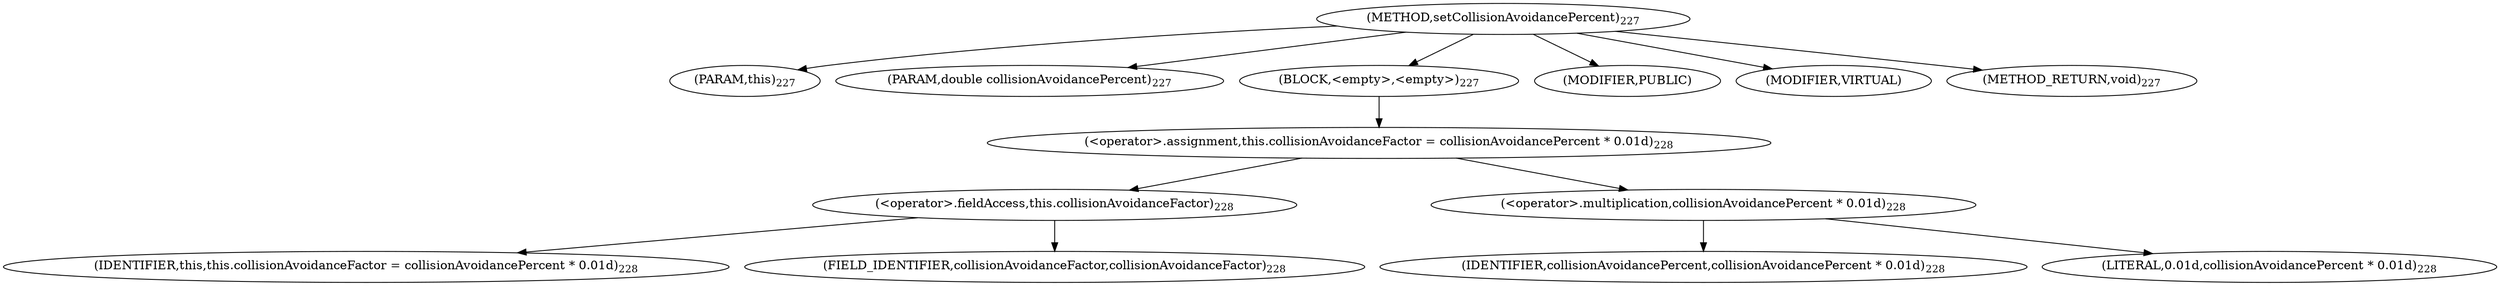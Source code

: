 digraph "setCollisionAvoidancePercent" {  
"445" [label = <(METHOD,setCollisionAvoidancePercent)<SUB>227</SUB>> ]
"36" [label = <(PARAM,this)<SUB>227</SUB>> ]
"446" [label = <(PARAM,double collisionAvoidancePercent)<SUB>227</SUB>> ]
"447" [label = <(BLOCK,&lt;empty&gt;,&lt;empty&gt;)<SUB>227</SUB>> ]
"448" [label = <(&lt;operator&gt;.assignment,this.collisionAvoidanceFactor = collisionAvoidancePercent * 0.01d)<SUB>228</SUB>> ]
"449" [label = <(&lt;operator&gt;.fieldAccess,this.collisionAvoidanceFactor)<SUB>228</SUB>> ]
"35" [label = <(IDENTIFIER,this,this.collisionAvoidanceFactor = collisionAvoidancePercent * 0.01d)<SUB>228</SUB>> ]
"450" [label = <(FIELD_IDENTIFIER,collisionAvoidanceFactor,collisionAvoidanceFactor)<SUB>228</SUB>> ]
"451" [label = <(&lt;operator&gt;.multiplication,collisionAvoidancePercent * 0.01d)<SUB>228</SUB>> ]
"452" [label = <(IDENTIFIER,collisionAvoidancePercent,collisionAvoidancePercent * 0.01d)<SUB>228</SUB>> ]
"453" [label = <(LITERAL,0.01d,collisionAvoidancePercent * 0.01d)<SUB>228</SUB>> ]
"454" [label = <(MODIFIER,PUBLIC)> ]
"455" [label = <(MODIFIER,VIRTUAL)> ]
"456" [label = <(METHOD_RETURN,void)<SUB>227</SUB>> ]
  "445" -> "36" 
  "445" -> "446" 
  "445" -> "447" 
  "445" -> "454" 
  "445" -> "455" 
  "445" -> "456" 
  "447" -> "448" 
  "448" -> "449" 
  "448" -> "451" 
  "449" -> "35" 
  "449" -> "450" 
  "451" -> "452" 
  "451" -> "453" 
}
